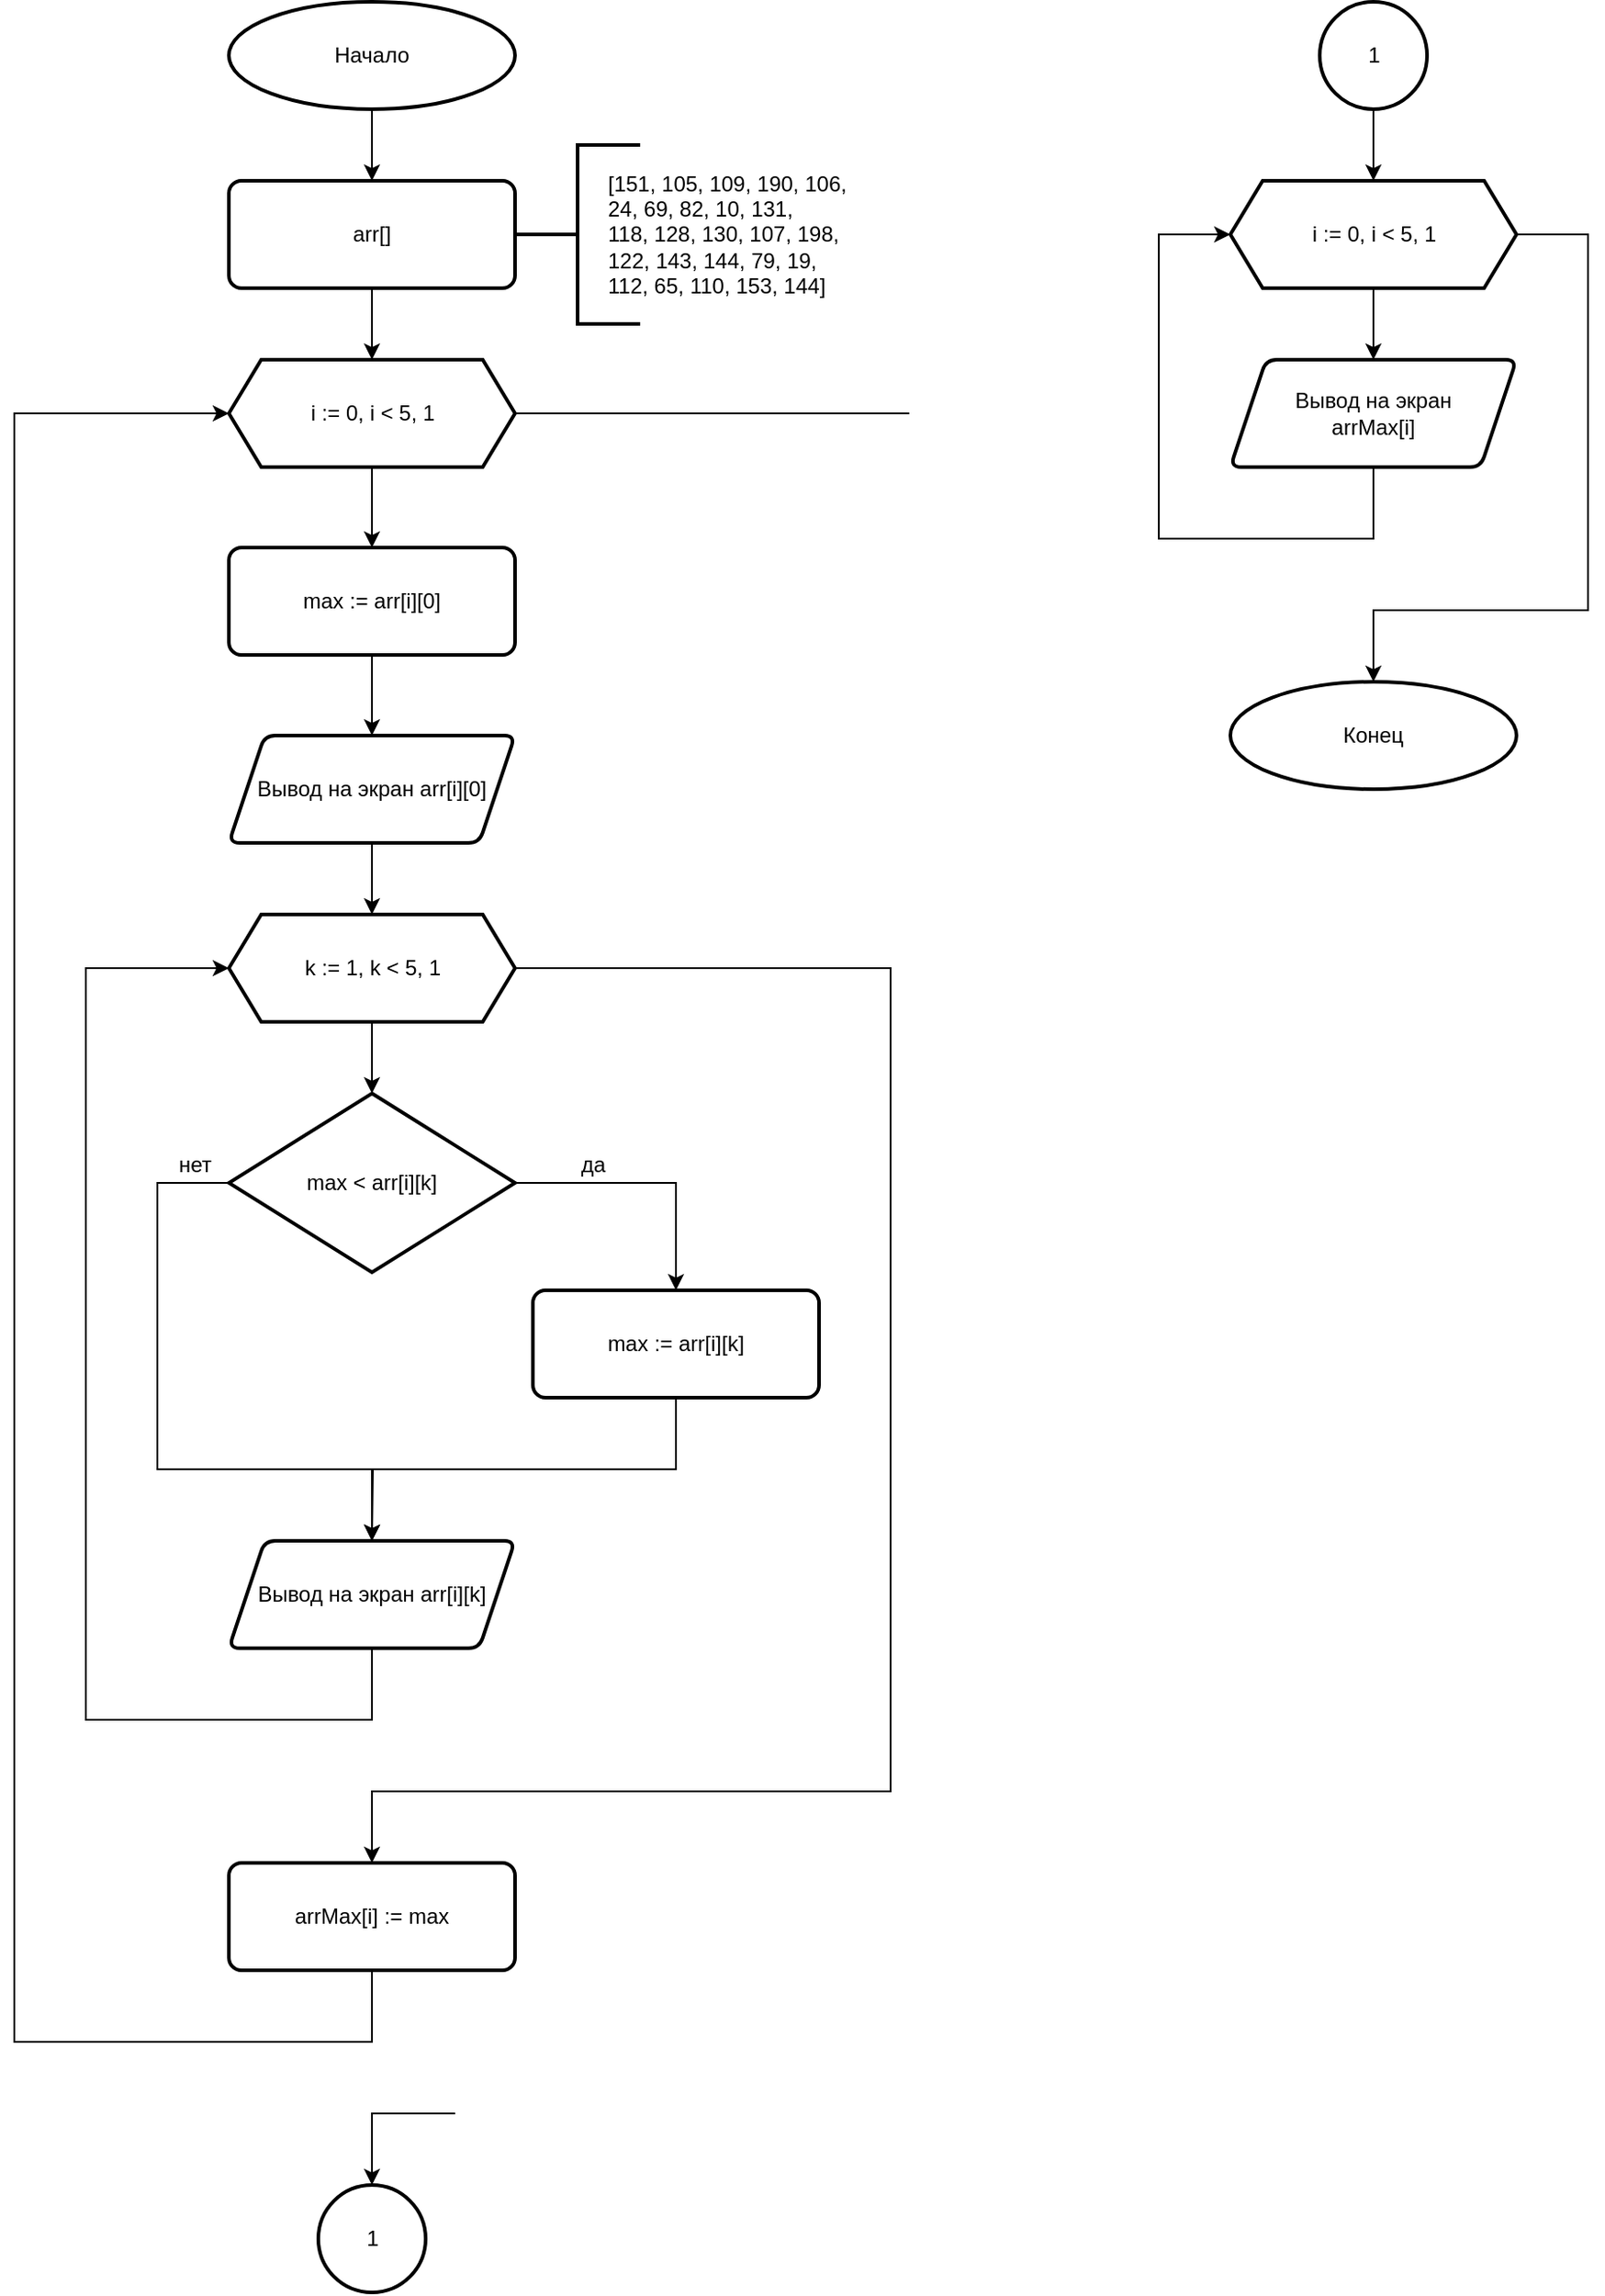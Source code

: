 <mxfile version="12.1.0" type="device" pages="1"><diagram id="0ZEsi1wO_rwgWpsy8rcx" name="Page-1"><mxGraphModel dx="951" dy="567" grid="1" gridSize="10" guides="1" tooltips="1" connect="1" arrows="1" fold="1" page="1" pageScale="1" pageWidth="1654" pageHeight="2336" math="0" shadow="0"><root><mxCell id="0"/><mxCell id="1" parent="0"/><mxCell id="OpAy0HCm9dno48vXNYkO-1" value="Начало" style="strokeWidth=2;html=1;shape=mxgraph.flowchart.start_1;whiteSpace=wrap;" parent="1" vertex="1"><mxGeometry x="360" y="40" width="160" height="60" as="geometry"/></mxCell><mxCell id="OpAy0HCm9dno48vXNYkO-2" value="arr[]" style="rounded=1;whiteSpace=wrap;html=1;absoluteArcSize=1;arcSize=14;strokeWidth=2;" parent="1" vertex="1"><mxGeometry x="360" y="140" width="160" height="60" as="geometry"/></mxCell><mxCell id="OpAy0HCm9dno48vXNYkO-5" value="" style="strokeWidth=2;html=1;shape=mxgraph.flowchart.annotation_2;align=left;labelPosition=right;pointerEvents=1;connectable=0;" parent="1" vertex="1"><mxGeometry x="520" y="120" width="70" height="100" as="geometry"/></mxCell><mxCell id="OpAy0HCm9dno48vXNYkO-7" value="[151, 105, 109, 190, 106,&amp;nbsp;&lt;br&gt;24, 69, 82, 10, 131,&amp;nbsp;&lt;br&gt;118, 128, 130, 107, 198,&lt;br&gt;122, 143, 144, 79, 19,&lt;br&gt;112, 65, 110, 153, 144]" style="text;html=1;strokeColor=none;fillColor=none;align=left;verticalAlign=middle;whiteSpace=wrap;rounded=0;" parent="1" vertex="1"><mxGeometry x="570" y="130" width="140" height="80" as="geometry"/></mxCell><mxCell id="OpAy0HCm9dno48vXNYkO-8" value="" style="endArrow=classic;html=1;exitX=0.5;exitY=1;exitDx=0;exitDy=0;exitPerimeter=0;entryX=0.5;entryY=0;entryDx=0;entryDy=0;" parent="1" source="OpAy0HCm9dno48vXNYkO-1" target="OpAy0HCm9dno48vXNYkO-2" edge="1"><mxGeometry width="50" height="50" relative="1" as="geometry"><mxPoint x="280" y="170" as="sourcePoint"/><mxPoint x="330" y="120" as="targetPoint"/></mxGeometry></mxCell><mxCell id="OpAy0HCm9dno48vXNYkO-12" value="" style="endArrow=classic;html=1;exitX=0.5;exitY=1;exitDx=0;exitDy=0;entryX=0.5;entryY=0;entryDx=0;entryDy=0;" parent="1" source="OpAy0HCm9dno48vXNYkO-2" target="OpAy0HCm9dno48vXNYkO-19" edge="1"><mxGeometry width="50" height="50" relative="1" as="geometry"><mxPoint x="220" y="310" as="sourcePoint"/><mxPoint x="440" y="240" as="targetPoint"/></mxGeometry></mxCell><mxCell id="OpAy0HCm9dno48vXNYkO-50" style="edgeStyle=orthogonalEdgeStyle;rounded=0;orthogonalLoop=1;jettySize=auto;html=1;exitX=1;exitY=0.5;exitDx=0;exitDy=0;entryX=0.5;entryY=0;entryDx=0;entryDy=0;entryPerimeter=0;" parent="1" source="OpAy0HCm9dno48vXNYkO-19" target="SWM95QLFhIJog893F3Ey-25" edge="1"><mxGeometry relative="1" as="geometry"><Array as="points"><mxPoint x="770" y="270"/><mxPoint x="770" y="1220"/><mxPoint x="440" y="1220"/></Array><mxPoint x="440" y="1250" as="targetPoint"/></mxGeometry></mxCell><mxCell id="SWM95QLFhIJog893F3Ey-10" style="edgeStyle=orthogonalEdgeStyle;rounded=0;orthogonalLoop=1;jettySize=auto;html=1;exitX=0.5;exitY=1;exitDx=0;exitDy=0;entryX=0.5;entryY=0;entryDx=0;entryDy=0;" parent="1" source="OpAy0HCm9dno48vXNYkO-19" target="SWM95QLFhIJog893F3Ey-3" edge="1"><mxGeometry relative="1" as="geometry"/></mxCell><mxCell id="OpAy0HCm9dno48vXNYkO-19" value="i := 0, i &amp;lt; 5, 1" style="verticalLabelPosition=middle;verticalAlign=middle;html=1;strokeWidth=2;shape=hexagon;perimeter=hexagonPerimeter2;arcSize=6;size=0.113;labelPosition=center;align=center;" parent="1" vertex="1"><mxGeometry x="360" y="240" width="160" height="60" as="geometry"/></mxCell><mxCell id="OpAy0HCm9dno48vXNYkO-45" style="edgeStyle=orthogonalEdgeStyle;rounded=0;orthogonalLoop=1;jettySize=auto;html=1;exitX=1;exitY=0.5;exitDx=0;exitDy=0;exitPerimeter=0;entryX=0.5;entryY=0;entryDx=0;entryDy=0;" parent="1" source="OpAy0HCm9dno48vXNYkO-21" target="OpAy0HCm9dno48vXNYkO-22" edge="1"><mxGeometry relative="1" as="geometry"/></mxCell><mxCell id="SWM95QLFhIJog893F3Ey-17" style="edgeStyle=orthogonalEdgeStyle;rounded=0;orthogonalLoop=1;jettySize=auto;html=1;exitX=0;exitY=0.5;exitDx=0;exitDy=0;exitPerimeter=0;entryX=0.5;entryY=0;entryDx=0;entryDy=0;endArrow=classic;endFill=1;" parent="1" source="OpAy0HCm9dno48vXNYkO-21" target="SWM95QLFhIJog893F3Ey-16" edge="1"><mxGeometry relative="1" as="geometry"><Array as="points"><mxPoint x="320" y="700"/><mxPoint x="320" y="860"/><mxPoint x="440" y="860"/></Array></mxGeometry></mxCell><mxCell id="OpAy0HCm9dno48vXNYkO-21" value="max &amp;lt; arr[i][k]" style="strokeWidth=2;html=1;shape=mxgraph.flowchart.decision;whiteSpace=wrap;" parent="1" vertex="1"><mxGeometry x="360" y="650" width="160" height="100" as="geometry"/></mxCell><mxCell id="SWM95QLFhIJog893F3Ey-18" style="edgeStyle=orthogonalEdgeStyle;rounded=0;orthogonalLoop=1;jettySize=auto;html=1;exitX=0.5;exitY=1;exitDx=0;exitDy=0;endArrow=classic;endFill=1;" parent="1" source="OpAy0HCm9dno48vXNYkO-22" edge="1"><mxGeometry relative="1" as="geometry"><mxPoint x="440" y="900" as="targetPoint"/></mxGeometry></mxCell><mxCell id="OpAy0HCm9dno48vXNYkO-22" value="max := arr[i][k]" style="rounded=1;whiteSpace=wrap;html=1;absoluteArcSize=1;arcSize=14;strokeWidth=2;" parent="1" vertex="1"><mxGeometry x="530" y="760" width="160" height="60" as="geometry"/></mxCell><mxCell id="OpAy0HCm9dno48vXNYkO-32" value="да" style="text;html=1;resizable=0;points=[];autosize=1;align=left;verticalAlign=top;spacingTop=-4;" parent="1" vertex="1"><mxGeometry x="555" y="680" width="30" height="20" as="geometry"/></mxCell><mxCell id="OpAy0HCm9dno48vXNYkO-33" value="нет" style="text;html=1;resizable=0;points=[];autosize=1;align=left;verticalAlign=top;spacingTop=-4;" parent="1" vertex="1"><mxGeometry x="330" y="680" width="30" height="20" as="geometry"/></mxCell><mxCell id="OpAy0HCm9dno48vXNYkO-49" value="Конец" style="strokeWidth=2;html=1;shape=mxgraph.flowchart.start_1;whiteSpace=wrap;" parent="1" vertex="1"><mxGeometry x="920" y="420" width="160" height="60" as="geometry"/></mxCell><mxCell id="OpAy0HCm9dno48vXNYkO-62" style="edgeStyle=orthogonalEdgeStyle;rounded=0;orthogonalLoop=1;jettySize=auto;html=1;exitX=1;exitY=0.5;exitDx=0;exitDy=0;entryX=0.5;entryY=0;entryDx=0;entryDy=0;startArrow=none;startFill=0;endArrow=classic;endFill=1;" parent="1" source="OpAy0HCm9dno48vXNYkO-51" target="OpAy0HCm9dno48vXNYkO-64" edge="1"><mxGeometry relative="1" as="geometry"><Array as="points"><mxPoint x="730" y="580"/><mxPoint x="730" y="1040"/><mxPoint x="440" y="1040"/></Array><mxPoint x="440" y="1020" as="targetPoint"/></mxGeometry></mxCell><mxCell id="SWM95QLFhIJog893F3Ey-13" style="edgeStyle=orthogonalEdgeStyle;rounded=0;orthogonalLoop=1;jettySize=auto;html=1;exitX=0.5;exitY=1;exitDx=0;exitDy=0;entryX=0.5;entryY=0;entryDx=0;entryDy=0;entryPerimeter=0;" parent="1" source="OpAy0HCm9dno48vXNYkO-51" target="OpAy0HCm9dno48vXNYkO-21" edge="1"><mxGeometry relative="1" as="geometry"/></mxCell><mxCell id="OpAy0HCm9dno48vXNYkO-51" value="k := 1, k &amp;lt; 5, 1" style="verticalLabelPosition=middle;verticalAlign=middle;html=1;strokeWidth=2;shape=hexagon;perimeter=hexagonPerimeter2;arcSize=6;size=0.113;labelPosition=center;align=center;" parent="1" vertex="1"><mxGeometry x="360" y="550" width="160" height="60" as="geometry"/></mxCell><mxCell id="OpAy0HCm9dno48vXNYkO-66" style="edgeStyle=orthogonalEdgeStyle;rounded=0;orthogonalLoop=1;jettySize=auto;html=1;exitX=0.5;exitY=1;exitDx=0;exitDy=0;entryX=0;entryY=0.5;entryDx=0;entryDy=0;startArrow=none;startFill=0;endArrow=classic;endFill=1;" parent="1" source="OpAy0HCm9dno48vXNYkO-64" target="OpAy0HCm9dno48vXNYkO-19" edge="1"><mxGeometry relative="1" as="geometry"><Array as="points"><mxPoint x="440" y="1180"/><mxPoint x="240" y="1180"/><mxPoint x="240" y="270"/></Array></mxGeometry></mxCell><mxCell id="OpAy0HCm9dno48vXNYkO-64" value="arrMax[i] := max" style="rounded=1;whiteSpace=wrap;html=1;absoluteArcSize=1;arcSize=14;strokeWidth=2;" parent="1" vertex="1"><mxGeometry x="360" y="1080" width="160" height="60" as="geometry"/></mxCell><mxCell id="SWM95QLFhIJog893F3Ey-11" style="edgeStyle=orthogonalEdgeStyle;rounded=0;orthogonalLoop=1;jettySize=auto;html=1;exitX=0.5;exitY=1;exitDx=0;exitDy=0;entryX=0.5;entryY=0;entryDx=0;entryDy=0;" parent="1" source="SWM95QLFhIJog893F3Ey-3" target="SWM95QLFhIJog893F3Ey-8" edge="1"><mxGeometry relative="1" as="geometry"/></mxCell><mxCell id="SWM95QLFhIJog893F3Ey-3" value="max := arr[i][0]" style="rounded=1;whiteSpace=wrap;html=1;absoluteArcSize=1;arcSize=14;strokeWidth=2;" parent="1" vertex="1"><mxGeometry x="360" y="345" width="160" height="60" as="geometry"/></mxCell><mxCell id="SWM95QLFhIJog893F3Ey-12" style="edgeStyle=orthogonalEdgeStyle;rounded=0;orthogonalLoop=1;jettySize=auto;html=1;exitX=0.5;exitY=1;exitDx=0;exitDy=0;entryX=0.5;entryY=0;entryDx=0;entryDy=0;" parent="1" source="SWM95QLFhIJog893F3Ey-8" target="OpAy0HCm9dno48vXNYkO-51" edge="1"><mxGeometry relative="1" as="geometry"/></mxCell><mxCell id="SWM95QLFhIJog893F3Ey-8" value="Вывод на экран arr[i][0]" style="verticalLabelPosition=middle;verticalAlign=middle;html=1;strokeWidth=2;shape=parallelogram;perimeter=parallelogramPerimeter;whiteSpace=wrap;rounded=1;arcSize=12;size=0.125;labelPosition=center;align=center;" parent="1" vertex="1"><mxGeometry x="360" y="450" width="160" height="60" as="geometry"/></mxCell><mxCell id="SWM95QLFhIJog893F3Ey-21" style="edgeStyle=orthogonalEdgeStyle;rounded=0;orthogonalLoop=1;jettySize=auto;html=1;exitX=0.5;exitY=1;exitDx=0;exitDy=0;entryX=0.5;entryY=0;entryDx=0;entryDy=0;endArrow=classic;endFill=1;" parent="1" source="SWM95QLFhIJog893F3Ey-15" target="SWM95QLFhIJog893F3Ey-20" edge="1"><mxGeometry relative="1" as="geometry"/></mxCell><mxCell id="SWM95QLFhIJog893F3Ey-23" style="edgeStyle=orthogonalEdgeStyle;rounded=0;orthogonalLoop=1;jettySize=auto;html=1;exitX=1;exitY=0.5;exitDx=0;exitDy=0;endArrow=classic;endFill=1;" parent="1" source="SWM95QLFhIJog893F3Ey-15" target="OpAy0HCm9dno48vXNYkO-49" edge="1"><mxGeometry relative="1" as="geometry"><Array as="points"><mxPoint x="1120" y="170"/><mxPoint x="1120" y="380"/><mxPoint x="1000" y="380"/></Array></mxGeometry></mxCell><mxCell id="SWM95QLFhIJog893F3Ey-15" value="i := 0, i &amp;lt; 5, 1" style="verticalLabelPosition=middle;verticalAlign=middle;html=1;strokeWidth=2;shape=hexagon;perimeter=hexagonPerimeter2;arcSize=6;size=0.113;labelPosition=center;align=center;" parent="1" vertex="1"><mxGeometry x="920" y="140" width="160" height="60" as="geometry"/></mxCell><mxCell id="SWM95QLFhIJog893F3Ey-19" style="edgeStyle=orthogonalEdgeStyle;rounded=0;orthogonalLoop=1;jettySize=auto;html=1;exitX=0.5;exitY=1;exitDx=0;exitDy=0;entryX=0;entryY=0.5;entryDx=0;entryDy=0;endArrow=classic;endFill=1;" parent="1" source="SWM95QLFhIJog893F3Ey-16" target="OpAy0HCm9dno48vXNYkO-51" edge="1"><mxGeometry relative="1" as="geometry"><Array as="points"><mxPoint x="440" y="1000"/><mxPoint x="280" y="1000"/><mxPoint x="280" y="580"/></Array></mxGeometry></mxCell><mxCell id="SWM95QLFhIJog893F3Ey-16" value="Вывод на экран arr[i][k]" style="verticalLabelPosition=middle;verticalAlign=middle;html=1;strokeWidth=2;shape=parallelogram;perimeter=parallelogramPerimeter;whiteSpace=wrap;rounded=1;arcSize=12;size=0.125;labelPosition=center;align=center;" parent="1" vertex="1"><mxGeometry x="360" y="900" width="160" height="60" as="geometry"/></mxCell><mxCell id="SWM95QLFhIJog893F3Ey-22" style="edgeStyle=orthogonalEdgeStyle;rounded=0;orthogonalLoop=1;jettySize=auto;html=1;exitX=0.5;exitY=1;exitDx=0;exitDy=0;entryX=0;entryY=0.5;entryDx=0;entryDy=0;endArrow=classic;endFill=1;" parent="1" source="SWM95QLFhIJog893F3Ey-20" target="SWM95QLFhIJog893F3Ey-15" edge="1"><mxGeometry relative="1" as="geometry"><Array as="points"><mxPoint x="1000" y="340"/><mxPoint x="880" y="340"/><mxPoint x="880" y="170"/></Array></mxGeometry></mxCell><mxCell id="SWM95QLFhIJog893F3Ey-20" value="Вывод на экран &lt;br&gt;arrMax[i]" style="verticalLabelPosition=middle;verticalAlign=middle;html=1;strokeWidth=2;shape=parallelogram;perimeter=parallelogramPerimeter;whiteSpace=wrap;rounded=1;arcSize=12;size=0.125;labelPosition=center;align=center;" parent="1" vertex="1"><mxGeometry x="920" y="240" width="160" height="60" as="geometry"/></mxCell><mxCell id="SWM95QLFhIJog893F3Ey-26" style="edgeStyle=orthogonalEdgeStyle;rounded=0;orthogonalLoop=1;jettySize=auto;html=1;exitX=0.5;exitY=1;exitDx=0;exitDy=0;exitPerimeter=0;entryX=0.5;entryY=0;entryDx=0;entryDy=0;endArrow=classic;endFill=1;" parent="1" source="SWM95QLFhIJog893F3Ey-24" target="SWM95QLFhIJog893F3Ey-15" edge="1"><mxGeometry relative="1" as="geometry"/></mxCell><mxCell id="SWM95QLFhIJog893F3Ey-24" value="1" style="verticalLabelPosition=middle;verticalAlign=middle;html=1;strokeWidth=2;shape=mxgraph.flowchart.on-page_reference;labelPosition=center;align=center;" parent="1" vertex="1"><mxGeometry x="970" y="40" width="60" height="60" as="geometry"/></mxCell><mxCell id="SWM95QLFhIJog893F3Ey-25" value="1" style="verticalLabelPosition=middle;verticalAlign=middle;html=1;strokeWidth=2;shape=mxgraph.flowchart.on-page_reference;labelPosition=center;align=center;" parent="1" vertex="1"><mxGeometry x="410" y="1260" width="60" height="60" as="geometry"/></mxCell></root></mxGraphModel></diagram></mxfile>